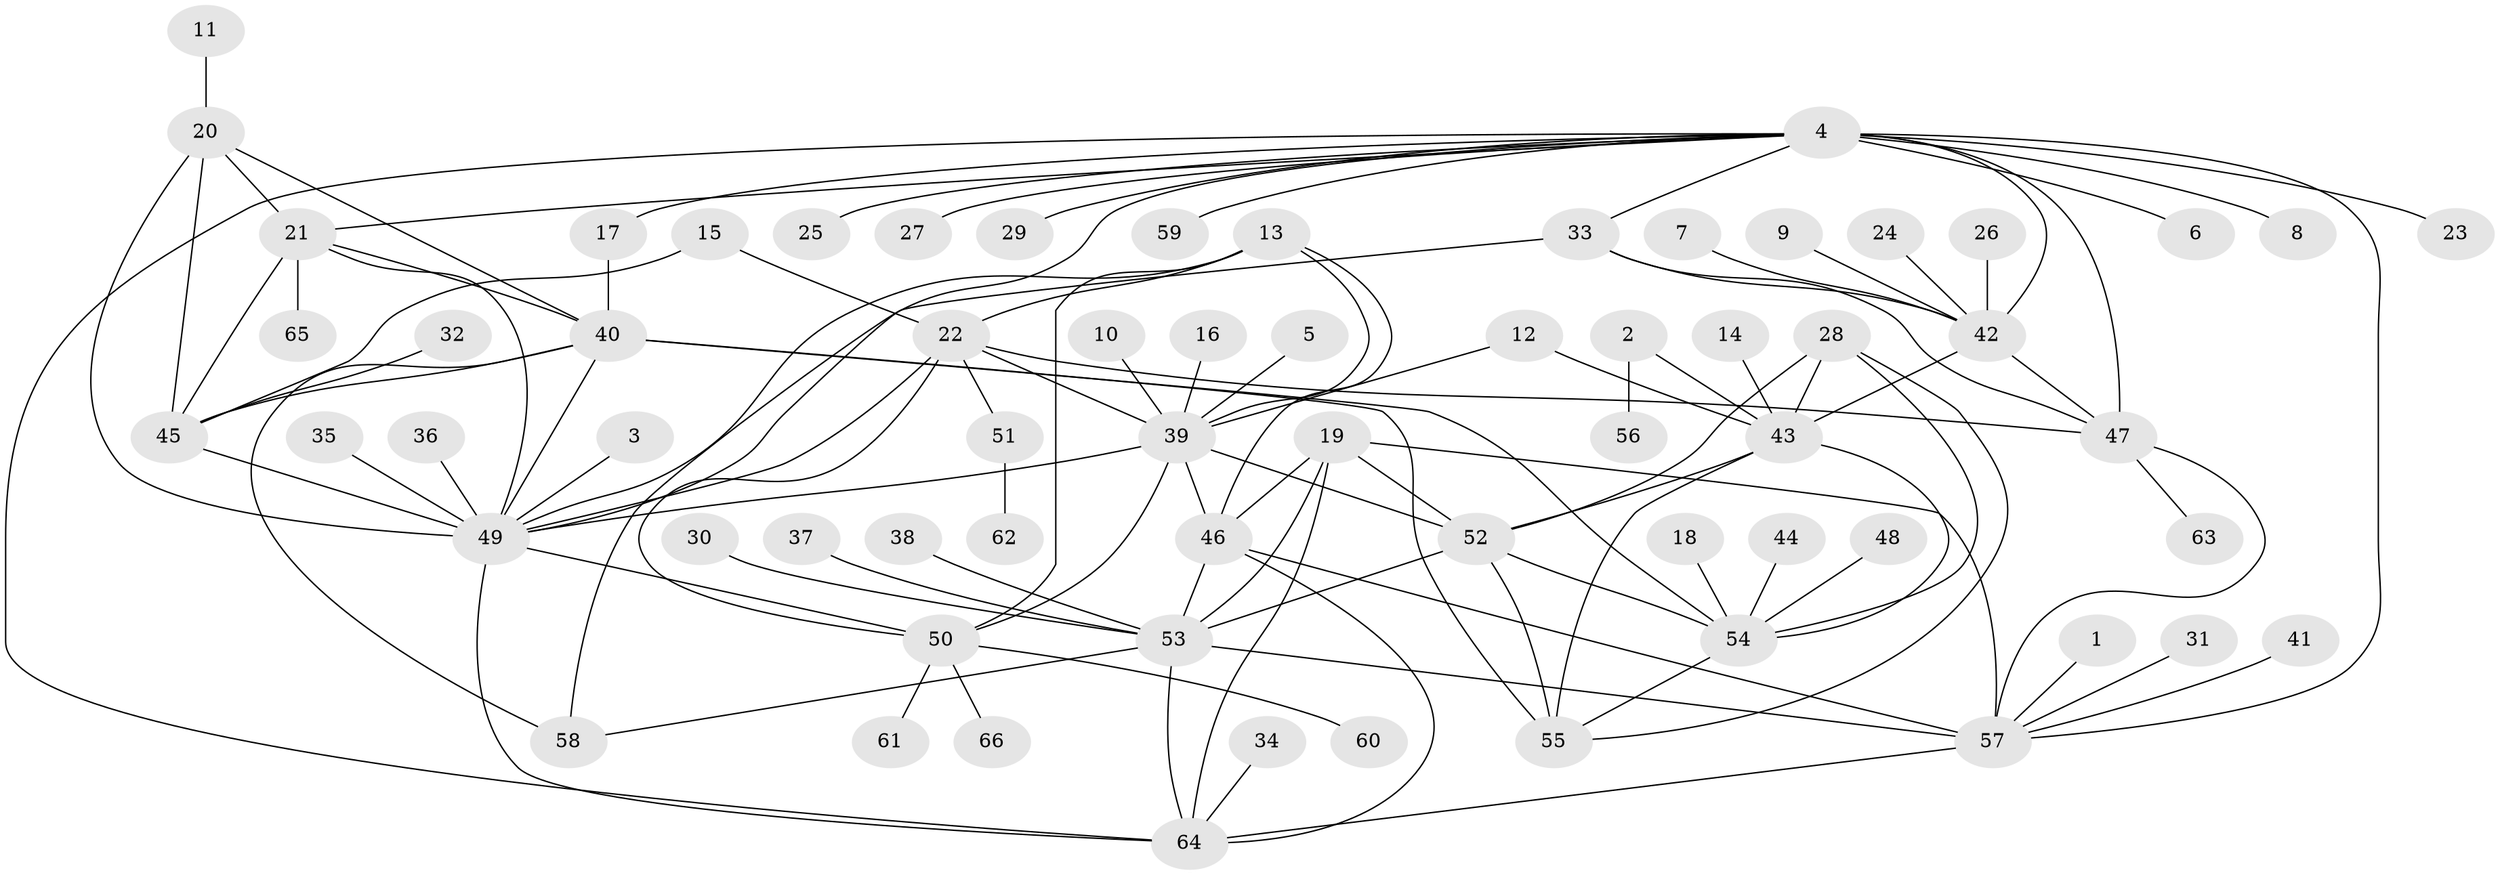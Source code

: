 // original degree distribution, {13: 0.007633587786259542, 10: 0.007633587786259542, 12: 0.030534351145038167, 8: 0.06870229007633588, 7: 0.04580152671755725, 9: 0.022900763358778626, 5: 0.007633587786259542, 6: 0.015267175572519083, 11: 0.022900763358778626, 1: 0.549618320610687, 2: 0.16030534351145037, 3: 0.061068702290076333}
// Generated by graph-tools (version 1.1) at 2025/26/03/09/25 03:26:35]
// undirected, 66 vertices, 109 edges
graph export_dot {
graph [start="1"]
  node [color=gray90,style=filled];
  1;
  2;
  3;
  4;
  5;
  6;
  7;
  8;
  9;
  10;
  11;
  12;
  13;
  14;
  15;
  16;
  17;
  18;
  19;
  20;
  21;
  22;
  23;
  24;
  25;
  26;
  27;
  28;
  29;
  30;
  31;
  32;
  33;
  34;
  35;
  36;
  37;
  38;
  39;
  40;
  41;
  42;
  43;
  44;
  45;
  46;
  47;
  48;
  49;
  50;
  51;
  52;
  53;
  54;
  55;
  56;
  57;
  58;
  59;
  60;
  61;
  62;
  63;
  64;
  65;
  66;
  1 -- 57 [weight=1.0];
  2 -- 43 [weight=1.0];
  2 -- 56 [weight=1.0];
  3 -- 49 [weight=1.0];
  4 -- 6 [weight=1.0];
  4 -- 8 [weight=1.0];
  4 -- 17 [weight=1.0];
  4 -- 21 [weight=1.0];
  4 -- 23 [weight=1.0];
  4 -- 25 [weight=1.0];
  4 -- 27 [weight=1.0];
  4 -- 29 [weight=1.0];
  4 -- 33 [weight=2.0];
  4 -- 42 [weight=2.0];
  4 -- 47 [weight=4.0];
  4 -- 57 [weight=1.0];
  4 -- 58 [weight=1.0];
  4 -- 59 [weight=1.0];
  4 -- 64 [weight=1.0];
  5 -- 39 [weight=1.0];
  7 -- 42 [weight=1.0];
  9 -- 42 [weight=1.0];
  10 -- 39 [weight=1.0];
  11 -- 20 [weight=1.0];
  12 -- 39 [weight=1.0];
  12 -- 43 [weight=1.0];
  13 -- 22 [weight=2.0];
  13 -- 39 [weight=1.0];
  13 -- 46 [weight=1.0];
  13 -- 49 [weight=1.0];
  13 -- 50 [weight=1.0];
  14 -- 43 [weight=1.0];
  15 -- 22 [weight=1.0];
  15 -- 45 [weight=1.0];
  16 -- 39 [weight=1.0];
  17 -- 40 [weight=1.0];
  18 -- 54 [weight=1.0];
  19 -- 46 [weight=2.0];
  19 -- 52 [weight=1.0];
  19 -- 53 [weight=1.0];
  19 -- 57 [weight=1.0];
  19 -- 64 [weight=2.0];
  20 -- 21 [weight=2.0];
  20 -- 40 [weight=2.0];
  20 -- 45 [weight=2.0];
  20 -- 49 [weight=2.0];
  21 -- 40 [weight=1.0];
  21 -- 45 [weight=1.0];
  21 -- 49 [weight=1.0];
  21 -- 65 [weight=1.0];
  22 -- 39 [weight=2.0];
  22 -- 47 [weight=1.0];
  22 -- 49 [weight=3.0];
  22 -- 50 [weight=2.0];
  22 -- 51 [weight=1.0];
  24 -- 42 [weight=1.0];
  26 -- 42 [weight=1.0];
  28 -- 43 [weight=1.0];
  28 -- 52 [weight=2.0];
  28 -- 54 [weight=1.0];
  28 -- 55 [weight=1.0];
  30 -- 53 [weight=1.0];
  31 -- 57 [weight=1.0];
  32 -- 45 [weight=1.0];
  33 -- 42 [weight=1.0];
  33 -- 47 [weight=2.0];
  33 -- 49 [weight=1.0];
  34 -- 64 [weight=1.0];
  35 -- 49 [weight=1.0];
  36 -- 49 [weight=1.0];
  37 -- 53 [weight=1.0];
  38 -- 53 [weight=1.0];
  39 -- 46 [weight=1.0];
  39 -- 49 [weight=1.0];
  39 -- 50 [weight=1.0];
  39 -- 52 [weight=1.0];
  40 -- 45 [weight=1.0];
  40 -- 49 [weight=1.0];
  40 -- 54 [weight=1.0];
  40 -- 55 [weight=1.0];
  40 -- 58 [weight=1.0];
  41 -- 57 [weight=1.0];
  42 -- 43 [weight=1.0];
  42 -- 47 [weight=2.0];
  43 -- 52 [weight=2.0];
  43 -- 54 [weight=1.0];
  43 -- 55 [weight=1.0];
  44 -- 54 [weight=1.0];
  45 -- 49 [weight=1.0];
  46 -- 53 [weight=2.0];
  46 -- 57 [weight=2.0];
  46 -- 64 [weight=2.0];
  47 -- 57 [weight=1.0];
  47 -- 63 [weight=1.0];
  48 -- 54 [weight=1.0];
  49 -- 50 [weight=1.0];
  49 -- 64 [weight=1.0];
  50 -- 60 [weight=1.0];
  50 -- 61 [weight=1.0];
  50 -- 66 [weight=1.0];
  51 -- 62 [weight=1.0];
  52 -- 53 [weight=1.0];
  52 -- 54 [weight=2.0];
  52 -- 55 [weight=3.0];
  53 -- 57 [weight=1.0];
  53 -- 58 [weight=1.0];
  53 -- 64 [weight=1.0];
  54 -- 55 [weight=1.0];
  57 -- 64 [weight=1.0];
}
